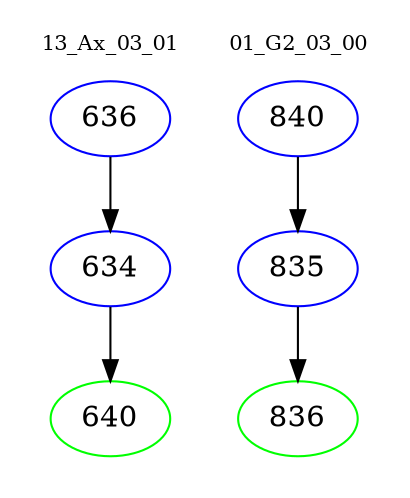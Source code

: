 digraph{
subgraph cluster_0 {
color = white
label = "13_Ax_03_01";
fontsize=10;
T0_636 [label="636", color="blue"]
T0_636 -> T0_634 [color="black"]
T0_634 [label="634", color="blue"]
T0_634 -> T0_640 [color="black"]
T0_640 [label="640", color="green"]
}
subgraph cluster_1 {
color = white
label = "01_G2_03_00";
fontsize=10;
T1_840 [label="840", color="blue"]
T1_840 -> T1_835 [color="black"]
T1_835 [label="835", color="blue"]
T1_835 -> T1_836 [color="black"]
T1_836 [label="836", color="green"]
}
}
